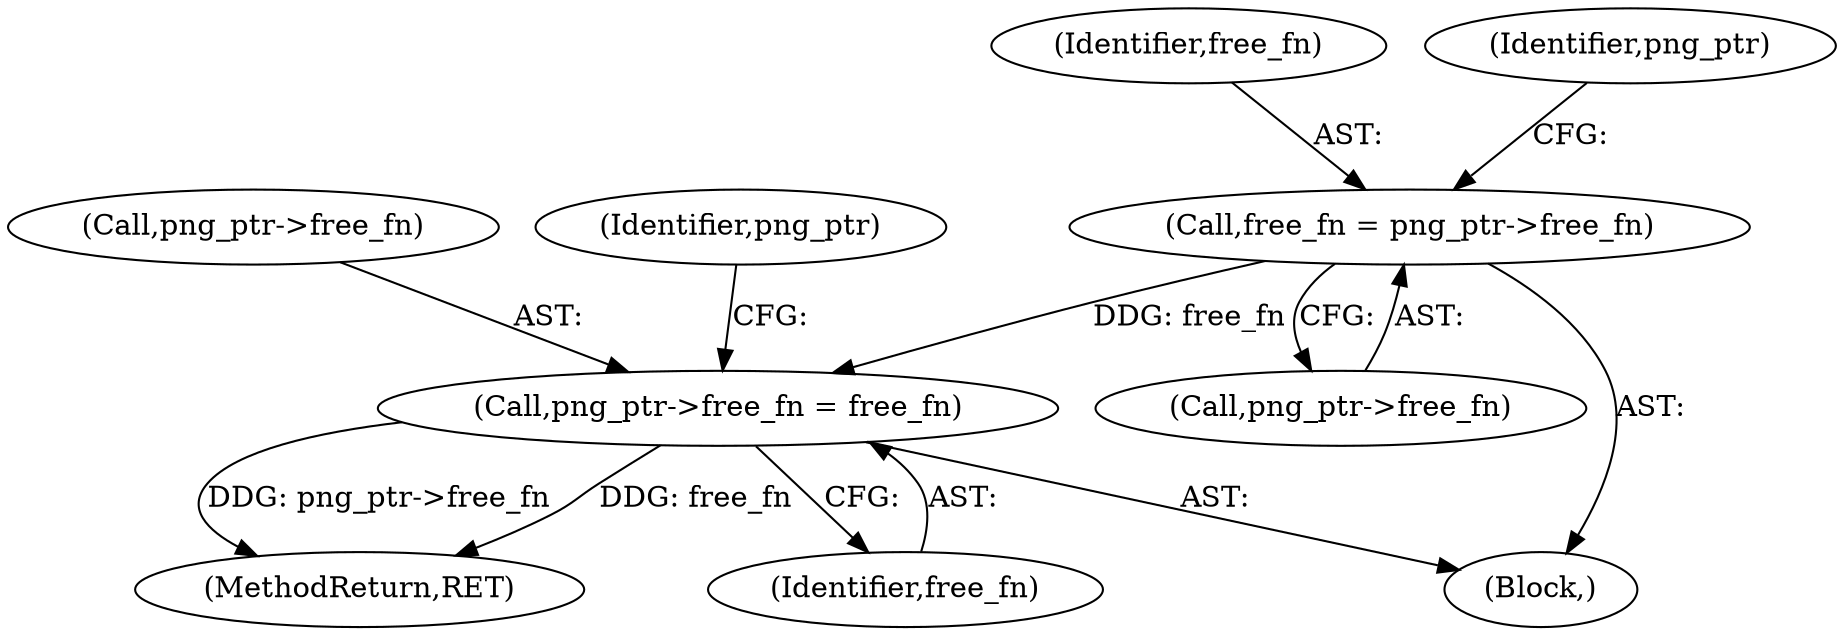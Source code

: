 digraph "0_Chrome_7f3d85b096f66870a15b37c2f40b219b2e292693_27@API" {
"1000182" [label="(Call,free_fn = png_ptr->free_fn)"];
"1000207" [label="(Call,png_ptr->free_fn = free_fn)"];
"1000183" [label="(Identifier,free_fn)"];
"1000106" [label="(Block,)"];
"1000182" [label="(Call,free_fn = png_ptr->free_fn)"];
"1000188" [label="(Identifier,png_ptr)"];
"1000208" [label="(Call,png_ptr->free_fn)"];
"1000219" [label="(MethodReturn,RET)"];
"1000207" [label="(Call,png_ptr->free_fn = free_fn)"];
"1000184" [label="(Call,png_ptr->free_fn)"];
"1000211" [label="(Identifier,free_fn)"];
"1000214" [label="(Identifier,png_ptr)"];
"1000182" -> "1000106"  [label="AST: "];
"1000182" -> "1000184"  [label="CFG: "];
"1000183" -> "1000182"  [label="AST: "];
"1000184" -> "1000182"  [label="AST: "];
"1000188" -> "1000182"  [label="CFG: "];
"1000182" -> "1000207"  [label="DDG: free_fn"];
"1000207" -> "1000106"  [label="AST: "];
"1000207" -> "1000211"  [label="CFG: "];
"1000208" -> "1000207"  [label="AST: "];
"1000211" -> "1000207"  [label="AST: "];
"1000214" -> "1000207"  [label="CFG: "];
"1000207" -> "1000219"  [label="DDG: png_ptr->free_fn"];
"1000207" -> "1000219"  [label="DDG: free_fn"];
}
